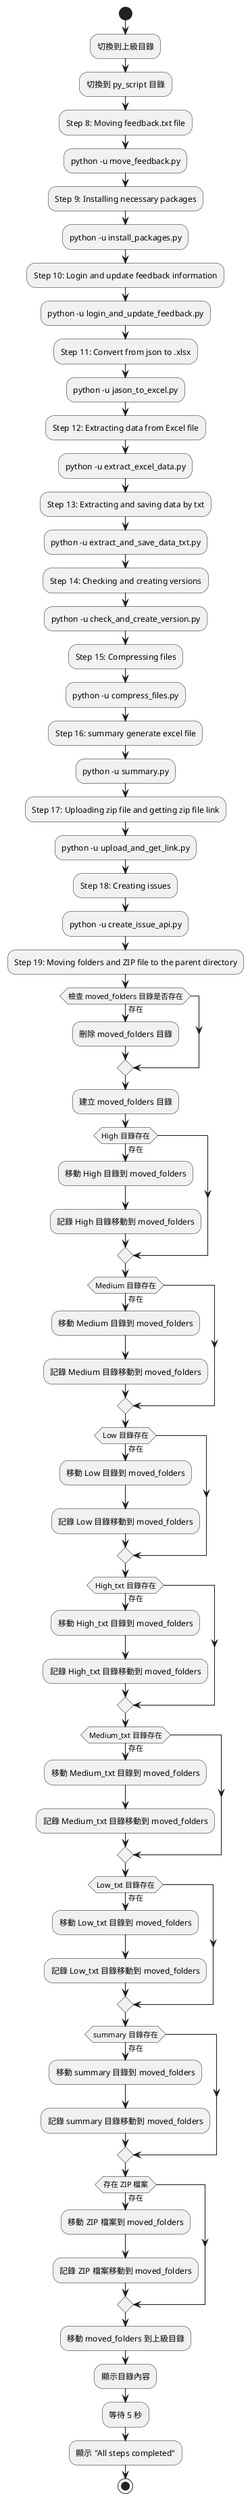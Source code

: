 @startuml
start

:切換到上級目錄;
:切換到 py_script 目錄;

:Step 8: Moving feedback.txt file;
:python -u move_feedback.py;

:Step 9: Installing necessary packages;
:python -u install_packages.py;

:Step 10: Login and update feedback information;
:python -u login_and_update_feedback.py;

:Step 11: Convert from json to .xlsx;
:python -u jason_to_excel.py;

:Step 12: Extracting data from Excel file;
:python -u extract_excel_data.py;

:Step 13: Extracting and saving data by txt;
:python -u extract_and_save_data_txt.py;

:Step 14: Checking and creating versions;
:python -u check_and_create_version.py;

:Step 15: Compressing files;
:python -u compress_files.py;

:Step 16: summary generate excel file;
:python -u summary.py;

:Step 17: Uploading zip file and getting zip file link;
:python -u upload_and_get_link.py;

:Step 18: Creating issues;
:python -u create_issue_api.py;

:Step 19: Moving folders and ZIP file to the parent directory;

if (檢查 moved_folders 目錄是否存在) then (存在)
    :刪除 moved_folders 目錄;
endif

:建立 moved_folders 目錄;

if (High 目錄存在) then (存在)
    :移動 High 目錄到 moved_folders;
    :記錄 High 目錄移動到 moved_folders;
endif

if (Medium 目錄存在) then (存在)
    :移動 Medium 目錄到 moved_folders;
    :記錄 Medium 目錄移動到 moved_folders;
endif

if (Low 目錄存在) then (存在)
    :移動 Low 目錄到 moved_folders;
    :記錄 Low 目錄移動到 moved_folders;
endif

if (High_txt 目錄存在) then (存在)
    :移動 High_txt 目錄到 moved_folders;
    :記錄 High_txt 目錄移動到 moved_folders;
endif

if (Medium_txt 目錄存在) then (存在)
    :移動 Medium_txt 目錄到 moved_folders;
    :記錄 Medium_txt 目錄移動到 moved_folders;
endif

if (Low_txt 目錄存在) then (存在)
    :移動 Low_txt 目錄到 moved_folders;
    :記錄 Low_txt 目錄移動到 moved_folders;
endif

if (summary 目錄存在) then (存在)
    :移動 summary 目錄到 moved_folders;
    :記錄 summary 目錄移動到 moved_folders;
endif

if (存在 ZIP 檔案) then (存在)
    :移動 ZIP 檔案到 moved_folders;
    :記錄 ZIP 檔案移動到 moved_folders;
endif

:移動 moved_folders 到上級目錄;

:顯示目錄內容;

:等待 5 秒;

:顯示 "All steps completed";
stop
@enduml
